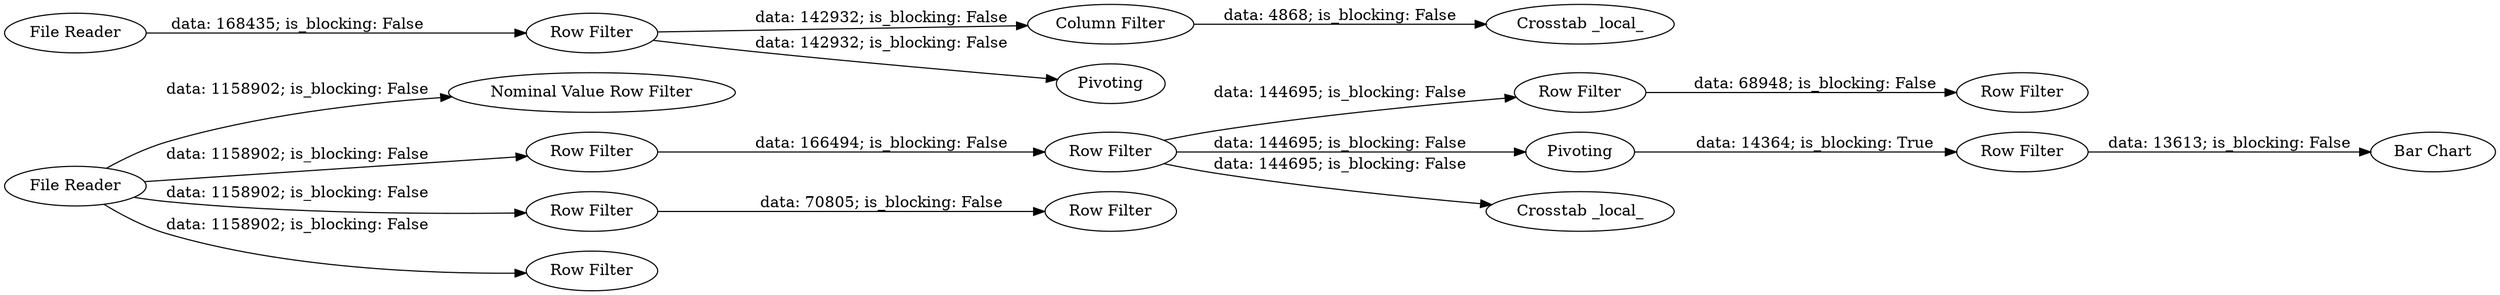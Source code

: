digraph {
	"-8792836127624836634_8" [label="Nominal Value Row Filter"]
	"-8792836127624836634_6" [label="Column Filter"]
	"-8792836127624836634_25" [label="Row Filter"]
	"-8792836127624836634_23" [label="Row Filter"]
	"-8792836127624836634_3" [label="Row Filter"]
	"-8792836127624836634_5" [label="Crosstab _local_"]
	"-8792836127624836634_27" [label="Bar Chart"]
	"-8792836127624836634_24" [label="Row Filter"]
	"-8792836127624836634_7" [label="Row Filter"]
	"-8792836127624836634_4" [label=Pivoting]
	"-8792836127624836634_22" [label="Row Filter"]
	"-8792836127624836634_19" [label=Pivoting]
	"-8792836127624836634_21" [label="Row Filter"]
	"-8792836127624836634_20" [label="Row Filter"]
	"-8792836127624836634_2" [label="File Reader"]
	"-8792836127624836634_26" [label="Crosstab _local_"]
	"-8792836127624836634_1" [label="File Reader"]
	"-8792836127624836634_28" [label="Row Filter"]
	"-8792836127624836634_25" -> "-8792836127624836634_7" [label="data: 144695; is_blocking: False"]
	"-8792836127624836634_7" -> "-8792836127624836634_20" [label="data: 68948; is_blocking: False"]
	"-8792836127624836634_1" -> "-8792836127624836634_22" [label="data: 1158902; is_blocking: False"]
	"-8792836127624836634_3" -> "-8792836127624836634_4" [label="data: 142932; is_blocking: False"]
	"-8792836127624836634_1" -> "-8792836127624836634_8" [label="data: 1158902; is_blocking: False"]
	"-8792836127624836634_2" -> "-8792836127624836634_3" [label="data: 168435; is_blocking: False"]
	"-8792836127624836634_1" -> "-8792836127624836634_21" [label="data: 1158902; is_blocking: False"]
	"-8792836127624836634_3" -> "-8792836127624836634_6" [label="data: 142932; is_blocking: False"]
	"-8792836127624836634_19" -> "-8792836127624836634_28" [label="data: 14364; is_blocking: True"]
	"-8792836127624836634_28" -> "-8792836127624836634_27" [label="data: 13613; is_blocking: False"]
	"-8792836127624836634_6" -> "-8792836127624836634_5" [label="data: 4868; is_blocking: False"]
	"-8792836127624836634_22" -> "-8792836127624836634_23" [label="data: 70805; is_blocking: False"]
	"-8792836127624836634_1" -> "-8792836127624836634_24" [label="data: 1158902; is_blocking: False"]
	"-8792836127624836634_25" -> "-8792836127624836634_26" [label="data: 144695; is_blocking: False"]
	"-8792836127624836634_24" -> "-8792836127624836634_25" [label="data: 166494; is_blocking: False"]
	"-8792836127624836634_25" -> "-8792836127624836634_19" [label="data: 144695; is_blocking: False"]
	rankdir=LR
}
